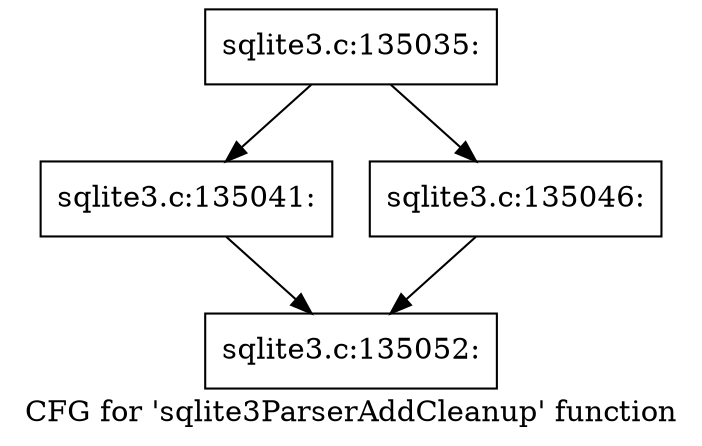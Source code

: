 digraph "CFG for 'sqlite3ParserAddCleanup' function" {
	label="CFG for 'sqlite3ParserAddCleanup' function";

	Node0x55c0f8fb49d0 [shape=record,label="{sqlite3.c:135035:}"];
	Node0x55c0f8fb49d0 -> Node0x55c0f8fba160;
	Node0x55c0f8fb49d0 -> Node0x55c0f8fba200;
	Node0x55c0f8fba160 [shape=record,label="{sqlite3.c:135041:}"];
	Node0x55c0f8fba160 -> Node0x55c0f8fba1b0;
	Node0x55c0f8fba200 [shape=record,label="{sqlite3.c:135046:}"];
	Node0x55c0f8fba200 -> Node0x55c0f8fba1b0;
	Node0x55c0f8fba1b0 [shape=record,label="{sqlite3.c:135052:}"];
}

